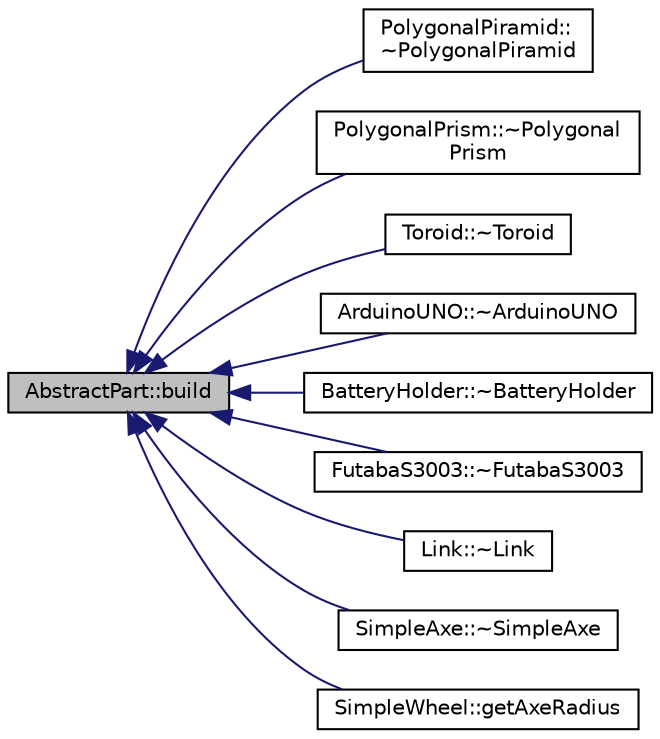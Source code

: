 digraph "AbstractPart::build"
{
  edge [fontname="Helvetica",fontsize="10",labelfontname="Helvetica",labelfontsize="10"];
  node [fontname="Helvetica",fontsize="10",shape=record];
  rankdir="LR";
  Node9 [label="AbstractPart::build",height=0.2,width=0.4,color="black", fillcolor="grey75", style="filled", fontcolor="black"];
  Node9 -> Node10 [dir="back",color="midnightblue",fontsize="10",style="solid",fontname="Helvetica"];
  Node10 [label="PolygonalPiramid::\l~PolygonalPiramid",height=0.2,width=0.4,color="black", fillcolor="white", style="filled",URL="$classPolygonalPiramid.html#a2b61668b644d4b730449883cf17eaf8b",tooltip="Default destructor. "];
  Node9 -> Node11 [dir="back",color="midnightblue",fontsize="10",style="solid",fontname="Helvetica"];
  Node11 [label="PolygonalPrism::~Polygonal\lPrism",height=0.2,width=0.4,color="black", fillcolor="white", style="filled",URL="$classPolygonalPrism.html#a547a99b8c04bcb30bd9b84513ba96fad",tooltip="Default destructor. "];
  Node9 -> Node12 [dir="back",color="midnightblue",fontsize="10",style="solid",fontname="Helvetica"];
  Node12 [label="Toroid::~Toroid",height=0.2,width=0.4,color="black", fillcolor="white", style="filled",URL="$classToroid.html#a3dfaa9e15069249990a172e61e4518b4",tooltip="Default destructor. "];
  Node9 -> Node13 [dir="back",color="midnightblue",fontsize="10",style="solid",fontname="Helvetica"];
  Node13 [label="ArduinoUNO::~ArduinoUNO",height=0.2,width=0.4,color="black", fillcolor="white", style="filled",URL="$classArduinoUNO.html#a97c4e658b7897bbbbff4e19846b506c7",tooltip="Default destructor. "];
  Node9 -> Node14 [dir="back",color="midnightblue",fontsize="10",style="solid",fontname="Helvetica"];
  Node14 [label="BatteryHolder::~BatteryHolder",height=0.2,width=0.4,color="black", fillcolor="white", style="filled",URL="$classBatteryHolder.html#ad9f27c912be1e159f0726e23a0c488b5",tooltip="Default destructor. "];
  Node9 -> Node15 [dir="back",color="midnightblue",fontsize="10",style="solid",fontname="Helvetica"];
  Node15 [label="FutabaS3003::~FutabaS3003",height=0.2,width=0.4,color="black", fillcolor="white", style="filled",URL="$classFutabaS3003.html#ae864c78c88e71b89b50ea18b96d37c3d",tooltip="Default destructor. "];
  Node9 -> Node16 [dir="back",color="midnightblue",fontsize="10",style="solid",fontname="Helvetica"];
  Node16 [label="Link::~Link",height=0.2,width=0.4,color="black", fillcolor="white", style="filled",URL="$classLink.html#a0eb3b488dc57006d2b0af69ea45c80f0",tooltip="Default destructor. "];
  Node9 -> Node17 [dir="back",color="midnightblue",fontsize="10",style="solid",fontname="Helvetica"];
  Node17 [label="SimpleAxe::~SimpleAxe",height=0.2,width=0.4,color="black", fillcolor="white", style="filled",URL="$classSimpleAxe.html#a8a7279b5403c5bd5e5cc1e371c6495be",tooltip="Default destructor. "];
  Node9 -> Node18 [dir="back",color="midnightblue",fontsize="10",style="solid",fontname="Helvetica"];
  Node18 [label="SimpleWheel::getAxeRadius",height=0.2,width=0.4,color="black", fillcolor="white", style="filled",URL="$classSimpleWheel.html#a00914ccd3450fcc0b6b316bb1775bba9"];
}
